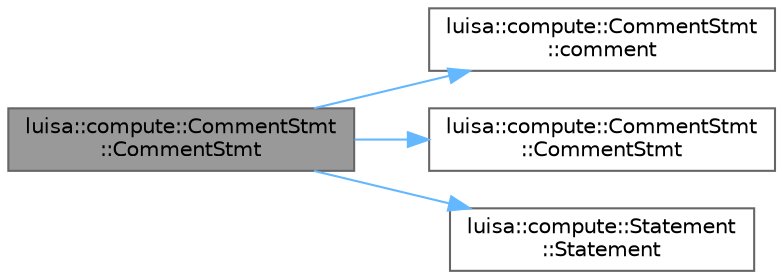 digraph "luisa::compute::CommentStmt::CommentStmt"
{
 // LATEX_PDF_SIZE
  bgcolor="transparent";
  edge [fontname=Helvetica,fontsize=10,labelfontname=Helvetica,labelfontsize=10];
  node [fontname=Helvetica,fontsize=10,shape=box,height=0.2,width=0.4];
  rankdir="LR";
  Node1 [id="Node000001",label="luisa::compute::CommentStmt\l::CommentStmt",height=0.2,width=0.4,color="gray40", fillcolor="grey60", style="filled", fontcolor="black",tooltip="Construct a new CommentStmt object"];
  Node1 -> Node2 [id="edge1_Node000001_Node000002",color="steelblue1",style="solid",tooltip=" "];
  Node2 [id="Node000002",label="luisa::compute::CommentStmt\l::comment",height=0.2,width=0.4,color="grey40", fillcolor="white", style="filled",URL="$classluisa_1_1compute_1_1_comment_stmt.html#a90127b2abd6f5d0d1a8d92867e97796e",tooltip=" "];
  Node1 -> Node3 [id="edge2_Node000001_Node000003",color="steelblue1",style="solid",tooltip=" "];
  Node3 [id="Node000003",label="luisa::compute::CommentStmt\l::CommentStmt",height=0.2,width=0.4,color="grey40", fillcolor="white", style="filled",URL="$classluisa_1_1compute_1_1_comment_stmt.html#ac5c8e771c0056df23f52d386ae6430f5",tooltip=" "];
  Node1 -> Node4 [id="edge3_Node000001_Node000004",color="steelblue1",style="solid",tooltip=" "];
  Node4 [id="Node000004",label="luisa::compute::Statement\l::Statement",height=0.2,width=0.4,color="grey40", fillcolor="white", style="filled",URL="$classluisa_1_1compute_1_1_statement.html#a2f92d6e85d1378fe3497c652cb10a8b6",tooltip=" "];
}
